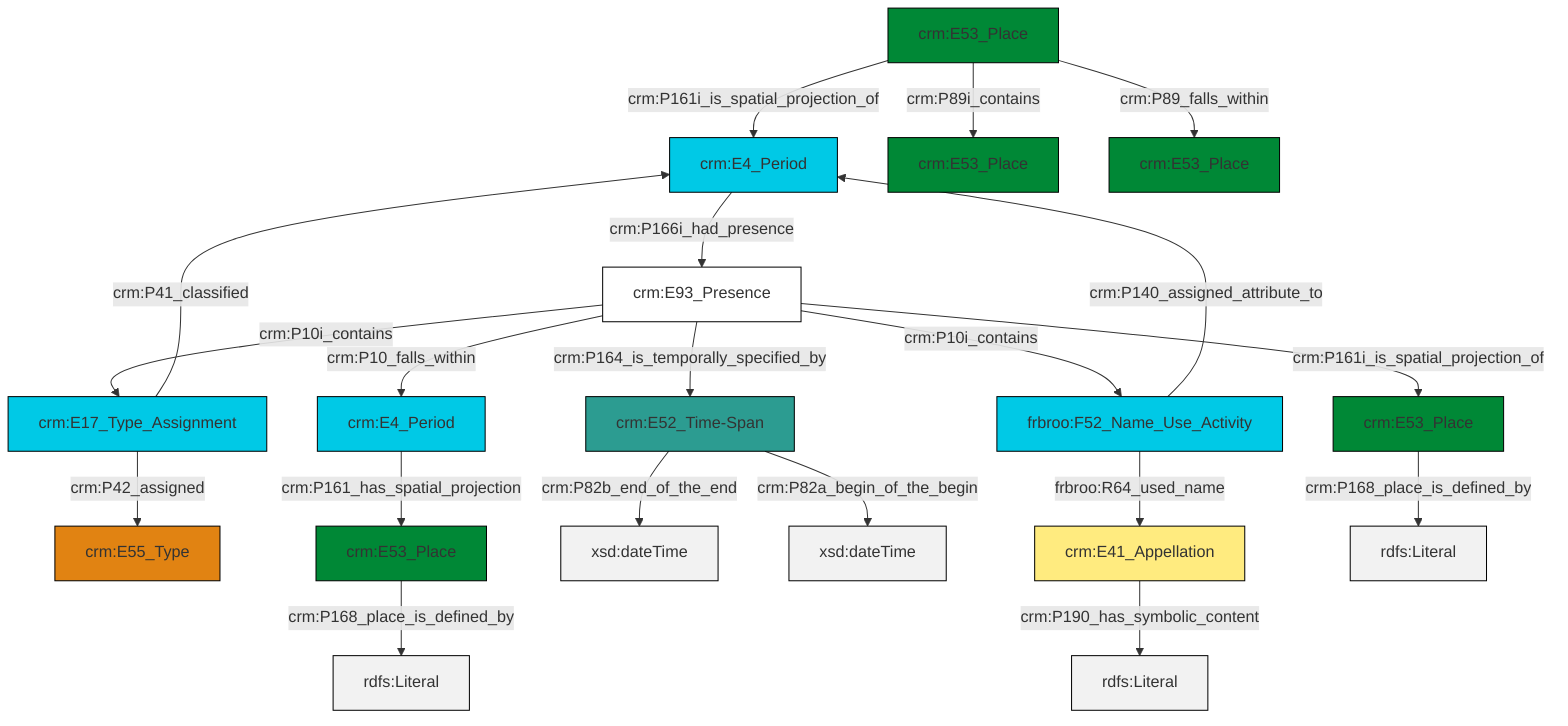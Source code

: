 graph TD
classDef Literal fill:#f2f2f2,stroke:#000000;
classDef CRM_Entity fill:#FFFFFF,stroke:#000000;
classDef Temporal_Entity fill:#00C9E6, stroke:#000000;
classDef Type fill:#E18312, stroke:#000000;
classDef Time-Span fill:#2C9C91, stroke:#000000;
classDef Appellation fill:#FFEB7F, stroke:#000000;
classDef Place fill:#008836, stroke:#000000;
classDef Persistent_Item fill:#B266B2, stroke:#000000;
classDef Conceptual_Object fill:#FFD700, stroke:#000000;
classDef Physical_Thing fill:#D2B48C, stroke:#000000;
classDef Actor fill:#f58aad, stroke:#000000;
classDef PC_Classes fill:#4ce600, stroke:#000000;
classDef Multi fill:#cccccc,stroke:#000000;

4["frbroo:F52_Name_Use_Activity"]:::Temporal_Entity -->|crm:P140_assigned_attribute_to| 5["crm:E4_Period"]:::Temporal_Entity
8["crm:E53_Place"]:::Place -->|crm:P168_place_is_defined_by| 9[rdfs:Literal]:::Literal
10["crm:E93_Presence"]:::CRM_Entity -->|crm:P161i_is_spatial_projection_of| 11["crm:E53_Place"]:::Place
12["crm:E52_Time-Span"]:::Time-Span -->|crm:P82b_end_of_the_end| 13[xsd:dateTime]:::Literal
0["crm:E53_Place"]:::Place -->|crm:P89i_contains| 15["crm:E53_Place"]:::Place
2["crm:E17_Type_Assignment"]:::Temporal_Entity -->|crm:P41_classified| 5["crm:E4_Period"]:::Temporal_Entity
0["crm:E53_Place"]:::Place -->|crm:P161i_is_spatial_projection_of| 5["crm:E4_Period"]:::Temporal_Entity
12["crm:E52_Time-Span"]:::Time-Span -->|crm:P82a_begin_of_the_begin| 18[xsd:dateTime]:::Literal
4["frbroo:F52_Name_Use_Activity"]:::Temporal_Entity -->|frbroo:R64_used_name| 19["crm:E41_Appellation"]:::Appellation
5["crm:E4_Period"]:::Temporal_Entity -->|crm:P166i_had_presence| 10["crm:E93_Presence"]:::CRM_Entity
0["crm:E53_Place"]:::Place -->|crm:P89_falls_within| 20["crm:E53_Place"]:::Place
10["crm:E93_Presence"]:::CRM_Entity -->|crm:P164_is_temporally_specified_by| 12["crm:E52_Time-Span"]:::Time-Span
2["crm:E17_Type_Assignment"]:::Temporal_Entity -->|crm:P42_assigned| 6["crm:E55_Type"]:::Type
10["crm:E93_Presence"]:::CRM_Entity -->|crm:P10i_contains| 2["crm:E17_Type_Assignment"]:::Temporal_Entity
19["crm:E41_Appellation"]:::Appellation -->|crm:P190_has_symbolic_content| 28[rdfs:Literal]:::Literal
10["crm:E93_Presence"]:::CRM_Entity -->|crm:P10_falls_within| 26["crm:E4_Period"]:::Temporal_Entity
26["crm:E4_Period"]:::Temporal_Entity -->|crm:P161_has_spatial_projection| 8["crm:E53_Place"]:::Place
10["crm:E93_Presence"]:::CRM_Entity -->|crm:P10i_contains| 4["frbroo:F52_Name_Use_Activity"]:::Temporal_Entity
11["crm:E53_Place"]:::Place -->|crm:P168_place_is_defined_by| 30[rdfs:Literal]:::Literal